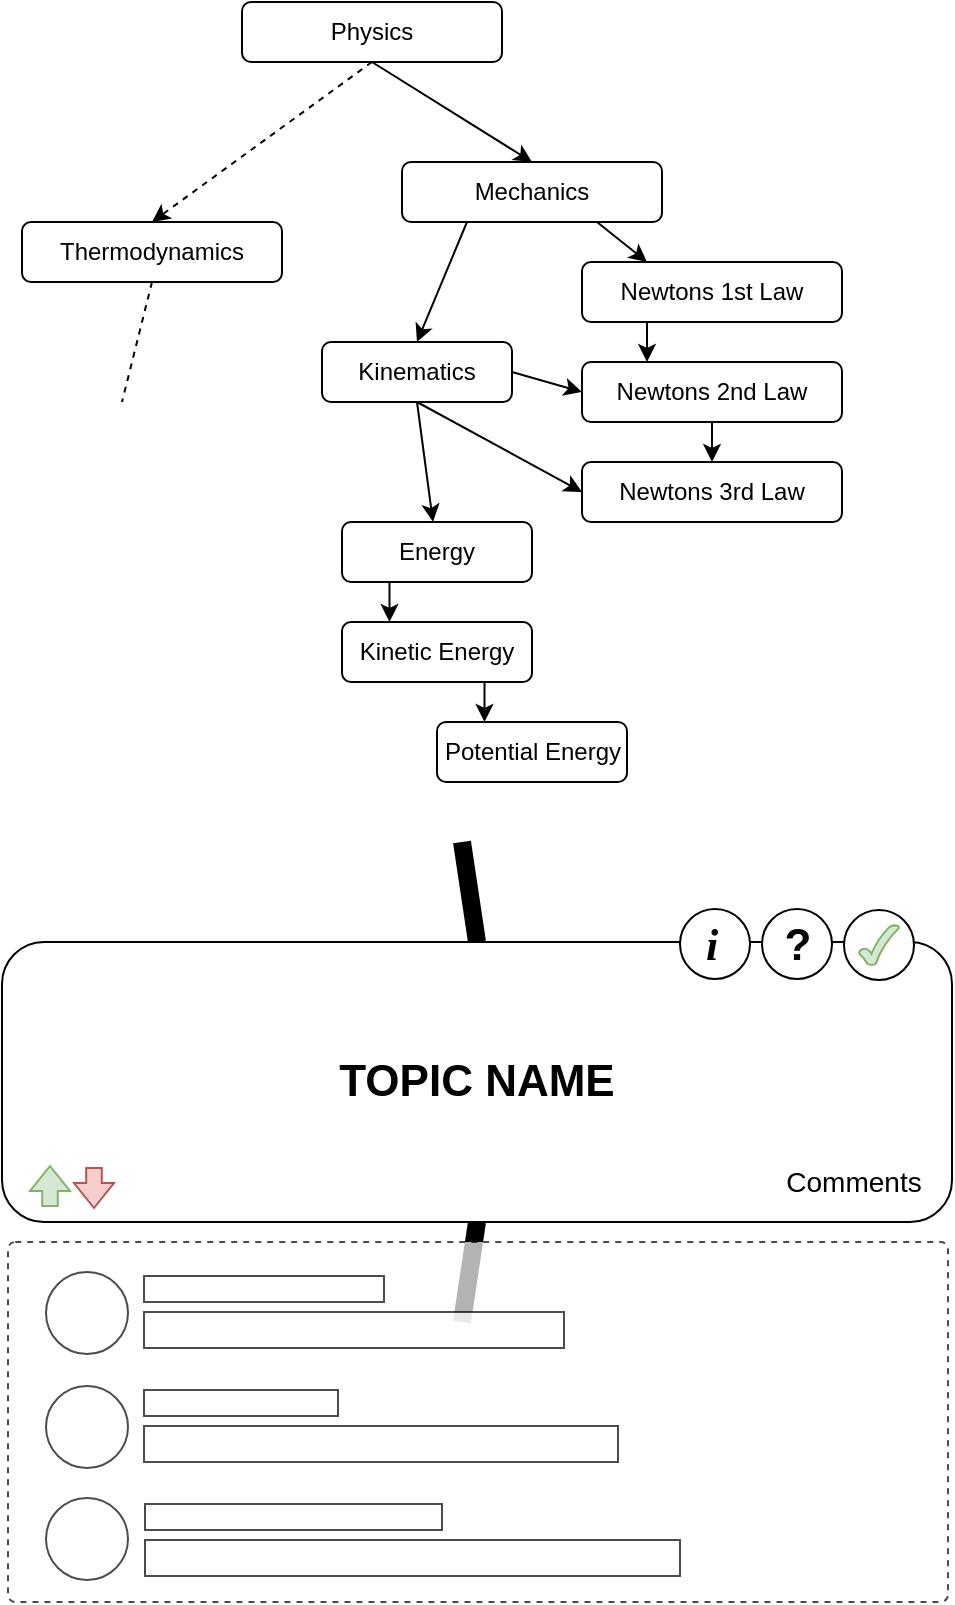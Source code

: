 <mxfile version="17.4.1" type="github"><diagram id="IirH-C7IopC_LSOAAyTo" name="Page-1"><mxGraphModel dx="1422" dy="804" grid="0" gridSize="10" guides="1" tooltips="1" connect="1" arrows="1" fold="1" page="1" pageScale="1" pageWidth="850" pageHeight="1100" math="0" shadow="0"><root><mxCell id="0"/><mxCell id="1" parent="0"/><mxCell id="vwHF3f9RObTlrLTz6CdW-9" style="edgeStyle=none;rounded=0;orthogonalLoop=1;jettySize=auto;html=1;exitX=0.75;exitY=1;exitDx=0;exitDy=0;entryX=0.25;entryY=0;entryDx=0;entryDy=0;" parent="1" source="vwHF3f9RObTlrLTz6CdW-1" target="vwHF3f9RObTlrLTz6CdW-6" edge="1"><mxGeometry relative="1" as="geometry"/></mxCell><mxCell id="vwHF3f9RObTlrLTz6CdW-14" style="edgeStyle=none;rounded=0;orthogonalLoop=1;jettySize=auto;html=1;exitX=0.25;exitY=1;exitDx=0;exitDy=0;entryX=0.5;entryY=0;entryDx=0;entryDy=0;" parent="1" source="vwHF3f9RObTlrLTz6CdW-1" target="vwHF3f9RObTlrLTz6CdW-13" edge="1"><mxGeometry relative="1" as="geometry"/></mxCell><mxCell id="vwHF3f9RObTlrLTz6CdW-1" value="Mechanics" style="rounded=1;whiteSpace=wrap;html=1;" parent="1" vertex="1"><mxGeometry x="350" y="250" width="130" height="30" as="geometry"/></mxCell><mxCell id="vwHF3f9RObTlrLTz6CdW-4" style="rounded=0;orthogonalLoop=1;jettySize=auto;html=1;exitX=0.5;exitY=1;exitDx=0;exitDy=0;entryX=0.5;entryY=0;entryDx=0;entryDy=0;dashed=1;" parent="1" source="vwHF3f9RObTlrLTz6CdW-2" target="vwHF3f9RObTlrLTz6CdW-3" edge="1"><mxGeometry relative="1" as="geometry"/></mxCell><mxCell id="vwHF3f9RObTlrLTz6CdW-5" style="edgeStyle=none;rounded=0;orthogonalLoop=1;jettySize=auto;html=1;exitX=0.5;exitY=1;exitDx=0;exitDy=0;entryX=0.5;entryY=0;entryDx=0;entryDy=0;" parent="1" source="vwHF3f9RObTlrLTz6CdW-2" target="vwHF3f9RObTlrLTz6CdW-1" edge="1"><mxGeometry relative="1" as="geometry"/></mxCell><mxCell id="vwHF3f9RObTlrLTz6CdW-2" value="Physics" style="rounded=1;whiteSpace=wrap;html=1;" parent="1" vertex="1"><mxGeometry x="270" y="170" width="130" height="30" as="geometry"/></mxCell><mxCell id="vwHF3f9RObTlrLTz6CdW-23" style="edgeStyle=none;rounded=0;orthogonalLoop=1;jettySize=auto;html=1;exitX=0.5;exitY=1;exitDx=0;exitDy=0;endArrow=none;endFill=0;dashed=1;" parent="1" source="vwHF3f9RObTlrLTz6CdW-3" edge="1"><mxGeometry relative="1" as="geometry"><mxPoint x="210" y="370" as="targetPoint"/></mxGeometry></mxCell><mxCell id="vwHF3f9RObTlrLTz6CdW-3" value="Thermodynamics" style="rounded=1;whiteSpace=wrap;html=1;" parent="1" vertex="1"><mxGeometry x="160" y="280" width="130" height="30" as="geometry"/></mxCell><mxCell id="vwHF3f9RObTlrLTz6CdW-10" style="edgeStyle=none;rounded=0;orthogonalLoop=1;jettySize=auto;html=1;exitX=0.25;exitY=1;exitDx=0;exitDy=0;entryX=0.25;entryY=0;entryDx=0;entryDy=0;" parent="1" source="vwHF3f9RObTlrLTz6CdW-6" target="vwHF3f9RObTlrLTz6CdW-7" edge="1"><mxGeometry relative="1" as="geometry"/></mxCell><mxCell id="vwHF3f9RObTlrLTz6CdW-6" value="Newtons 1st Law" style="rounded=1;whiteSpace=wrap;html=1;" parent="1" vertex="1"><mxGeometry x="440" y="300" width="130" height="30" as="geometry"/></mxCell><mxCell id="vwHF3f9RObTlrLTz6CdW-11" style="edgeStyle=none;rounded=0;orthogonalLoop=1;jettySize=auto;html=1;exitX=0.5;exitY=1;exitDx=0;exitDy=0;" parent="1" source="vwHF3f9RObTlrLTz6CdW-7" target="vwHF3f9RObTlrLTz6CdW-8" edge="1"><mxGeometry relative="1" as="geometry"/></mxCell><mxCell id="vwHF3f9RObTlrLTz6CdW-7" value="Newtons 2nd Law" style="rounded=1;whiteSpace=wrap;html=1;" parent="1" vertex="1"><mxGeometry x="440" y="350" width="130" height="30" as="geometry"/></mxCell><mxCell id="vwHF3f9RObTlrLTz6CdW-8" value="Newtons 3rd Law" style="rounded=1;whiteSpace=wrap;html=1;" parent="1" vertex="1"><mxGeometry x="440" y="400" width="130" height="30" as="geometry"/></mxCell><mxCell id="vwHF3f9RObTlrLTz6CdW-15" style="edgeStyle=none;rounded=0;orthogonalLoop=1;jettySize=auto;html=1;exitX=1;exitY=0.5;exitDx=0;exitDy=0;entryX=0;entryY=0.5;entryDx=0;entryDy=0;" parent="1" source="vwHF3f9RObTlrLTz6CdW-13" target="vwHF3f9RObTlrLTz6CdW-7" edge="1"><mxGeometry relative="1" as="geometry"/></mxCell><mxCell id="vwHF3f9RObTlrLTz6CdW-16" style="edgeStyle=none;rounded=0;orthogonalLoop=1;jettySize=auto;html=1;exitX=0.5;exitY=1;exitDx=0;exitDy=0;entryX=0;entryY=0.5;entryDx=0;entryDy=0;" parent="1" source="vwHF3f9RObTlrLTz6CdW-13" target="vwHF3f9RObTlrLTz6CdW-8" edge="1"><mxGeometry relative="1" as="geometry"/></mxCell><mxCell id="vwHF3f9RObTlrLTz6CdW-18" style="edgeStyle=none;rounded=0;orthogonalLoop=1;jettySize=auto;html=1;exitX=0.5;exitY=1;exitDx=0;exitDy=0;" parent="1" source="vwHF3f9RObTlrLTz6CdW-13" target="vwHF3f9RObTlrLTz6CdW-17" edge="1"><mxGeometry relative="1" as="geometry"/></mxCell><mxCell id="vwHF3f9RObTlrLTz6CdW-13" value="Kinematics" style="rounded=1;whiteSpace=wrap;html=1;" parent="1" vertex="1"><mxGeometry x="310" y="340" width="95" height="30" as="geometry"/></mxCell><mxCell id="vwHF3f9RObTlrLTz6CdW-21" style="edgeStyle=none;rounded=0;orthogonalLoop=1;jettySize=auto;html=1;exitX=0.25;exitY=1;exitDx=0;exitDy=0;entryX=0.25;entryY=0;entryDx=0;entryDy=0;" parent="1" source="vwHF3f9RObTlrLTz6CdW-17" target="vwHF3f9RObTlrLTz6CdW-19" edge="1"><mxGeometry relative="1" as="geometry"/></mxCell><mxCell id="vwHF3f9RObTlrLTz6CdW-17" value="Energy" style="rounded=1;whiteSpace=wrap;html=1;" parent="1" vertex="1"><mxGeometry x="320" y="430" width="95" height="30" as="geometry"/></mxCell><mxCell id="vwHF3f9RObTlrLTz6CdW-22" style="edgeStyle=none;rounded=0;orthogonalLoop=1;jettySize=auto;html=1;exitX=0.75;exitY=1;exitDx=0;exitDy=0;entryX=0.25;entryY=0;entryDx=0;entryDy=0;" parent="1" source="vwHF3f9RObTlrLTz6CdW-19" target="vwHF3f9RObTlrLTz6CdW-20" edge="1"><mxGeometry relative="1" as="geometry"/></mxCell><mxCell id="vwHF3f9RObTlrLTz6CdW-19" value="Kinetic Energy" style="rounded=1;whiteSpace=wrap;html=1;" parent="1" vertex="1"><mxGeometry x="320" y="480" width="95" height="30" as="geometry"/></mxCell><mxCell id="vwHF3f9RObTlrLTz6CdW-20" value="Potential Energy" style="rounded=1;whiteSpace=wrap;html=1;" parent="1" vertex="1"><mxGeometry x="367.5" y="530" width="95" height="30" as="geometry"/></mxCell><mxCell id="vwHF3f9RObTlrLTz6CdW-25" style="edgeStyle=none;rounded=0;orthogonalLoop=1;jettySize=auto;html=1;exitX=0.5;exitY=1;exitDx=0;exitDy=0;endArrow=none;endFill=0;strokeWidth=9;" parent="1" source="vwHF3f9RObTlrLTz6CdW-24" edge="1"><mxGeometry relative="1" as="geometry"><mxPoint x="380" y="830" as="targetPoint"/></mxGeometry></mxCell><mxCell id="vwHF3f9RObTlrLTz6CdW-26" style="edgeStyle=none;rounded=0;orthogonalLoop=1;jettySize=auto;html=1;exitX=0.5;exitY=0;exitDx=0;exitDy=0;endArrow=none;endFill=0;strokeWidth=9;" parent="1" source="vwHF3f9RObTlrLTz6CdW-24" edge="1"><mxGeometry relative="1" as="geometry"><mxPoint x="380" y="590" as="targetPoint"/></mxGeometry></mxCell><mxCell id="vwHF3f9RObTlrLTz6CdW-24" value="&lt;b&gt;&lt;font style=&quot;font-size: 22px&quot;&gt;TOPIC NAME&lt;/font&gt;&lt;/b&gt;" style="rounded=1;whiteSpace=wrap;html=1;" parent="1" vertex="1"><mxGeometry x="150" y="640" width="475" height="140" as="geometry"/></mxCell><mxCell id="vwHF3f9RObTlrLTz6CdW-28" value="" style="ellipse;whiteSpace=wrap;html=1;aspect=fixed;" parent="1" vertex="1"><mxGeometry x="571" y="624" width="35" height="35" as="geometry"/></mxCell><mxCell id="vwHF3f9RObTlrLTz6CdW-29" value="" style="verticalLabelPosition=bottom;verticalAlign=top;html=1;shape=mxgraph.basic.tick;fillColor=#d5e8d4;strokeColor=#82b366;" parent="1" vertex="1"><mxGeometry x="578.5" y="631.5" width="20" height="20" as="geometry"/></mxCell><mxCell id="vwHF3f9RObTlrLTz6CdW-31" value="" style="ellipse;whiteSpace=wrap;html=1;aspect=fixed;" parent="1" vertex="1"><mxGeometry x="489" y="623.5" width="35" height="35" as="geometry"/></mxCell><mxCell id="vwHF3f9RObTlrLTz6CdW-32" value="" style="ellipse;whiteSpace=wrap;html=1;aspect=fixed;" parent="1" vertex="1"><mxGeometry x="530" y="623.5" width="35" height="35" as="geometry"/></mxCell><mxCell id="vwHF3f9RObTlrLTz6CdW-33" value="?" style="text;html=1;strokeColor=none;fillColor=none;align=center;verticalAlign=middle;whiteSpace=wrap;rounded=0;fontSize=22;fontStyle=1" parent="1" vertex="1"><mxGeometry x="518" y="627" width="60" height="30" as="geometry"/></mxCell><mxCell id="vwHF3f9RObTlrLTz6CdW-34" value="&lt;i&gt;&lt;font face=&quot;Georgia&quot;&gt;&lt;b&gt;i&lt;/b&gt;&lt;/font&gt;&lt;/i&gt;" style="text;html=1;strokeColor=none;fillColor=none;align=center;verticalAlign=middle;whiteSpace=wrap;rounded=0;fontSize=22;" parent="1" vertex="1"><mxGeometry x="475" y="627" width="60" height="30" as="geometry"/></mxCell><mxCell id="vwHF3f9RObTlrLTz6CdW-35" value="" style="html=1;shadow=0;dashed=0;align=center;verticalAlign=middle;shape=mxgraph.arrows2.arrow;dy=0.61;dx=12.5;direction=north;notch=0;fontFamily=Georgia;fontSize=22;fillColor=#d5e8d4;strokeColor=#82b366;" parent="1" vertex="1"><mxGeometry x="164" y="752" width="20" height="20" as="geometry"/></mxCell><mxCell id="vwHF3f9RObTlrLTz6CdW-36" value="" style="html=1;shadow=0;dashed=0;align=center;verticalAlign=middle;shape=mxgraph.arrows2.arrow;dy=0.61;dx=12.5;direction=north;notch=0;fontFamily=Georgia;fontSize=22;fillColor=#f8cecc;strokeColor=#b85450;rotation=-180;" parent="1" vertex="1"><mxGeometry x="186" y="753" width="20" height="20" as="geometry"/></mxCell><mxCell id="vwHF3f9RObTlrLTz6CdW-37" value="&lt;font face=&quot;Helvetica&quot; style=&quot;font-size: 14px&quot;&gt;Comments&lt;/font&gt;" style="text;html=1;strokeColor=none;fillColor=none;align=center;verticalAlign=middle;whiteSpace=wrap;rounded=0;fontFamily=Georgia;fontSize=22;" parent="1" vertex="1"><mxGeometry x="546" y="743" width="60" height="30" as="geometry"/></mxCell><mxCell id="vwHF3f9RObTlrLTz6CdW-38" value="" style="rounded=1;whiteSpace=wrap;html=1;fontFamily=Helvetica;fontSize=14;arcSize=2;fillColor=default;gradientColor=none;dashed=1;glass=0;opacity=70;" parent="1" vertex="1"><mxGeometry x="153" y="790" width="470" height="180" as="geometry"/></mxCell><mxCell id="vwHF3f9RObTlrLTz6CdW-40" value="" style="ellipse;whiteSpace=wrap;html=1;aspect=fixed;glass=0;fontFamily=Helvetica;fontSize=14;opacity=70;" parent="1" vertex="1"><mxGeometry x="172" y="805" width="41" height="41" as="geometry"/></mxCell><mxCell id="vwHF3f9RObTlrLTz6CdW-41" value="" style="ellipse;whiteSpace=wrap;html=1;aspect=fixed;glass=0;fontFamily=Helvetica;fontSize=14;opacity=70;" parent="1" vertex="1"><mxGeometry x="172" y="862" width="41" height="41" as="geometry"/></mxCell><mxCell id="vwHF3f9RObTlrLTz6CdW-42" value="" style="ellipse;whiteSpace=wrap;html=1;aspect=fixed;glass=0;fontFamily=Helvetica;fontSize=14;opacity=70;" parent="1" vertex="1"><mxGeometry x="172" y="918" width="41" height="41" as="geometry"/></mxCell><mxCell id="vwHF3f9RObTlrLTz6CdW-43" value="" style="rounded=0;whiteSpace=wrap;html=1;glass=0;fontFamily=Helvetica;fontSize=14;fillColor=default;gradientColor=none;opacity=70;" parent="1" vertex="1"><mxGeometry x="221" y="807" width="120" height="13" as="geometry"/></mxCell><mxCell id="vwHF3f9RObTlrLTz6CdW-44" value="" style="rounded=0;whiteSpace=wrap;html=1;glass=0;fontFamily=Helvetica;fontSize=14;fillColor=default;gradientColor=none;opacity=70;" parent="1" vertex="1"><mxGeometry x="221" y="825" width="210" height="18" as="geometry"/></mxCell><mxCell id="vwHF3f9RObTlrLTz6CdW-45" value="" style="rounded=0;whiteSpace=wrap;html=1;glass=0;fontFamily=Helvetica;fontSize=14;fillColor=default;gradientColor=none;opacity=70;" parent="1" vertex="1"><mxGeometry x="221" y="864" width="97" height="13" as="geometry"/></mxCell><mxCell id="vwHF3f9RObTlrLTz6CdW-46" value="" style="rounded=0;whiteSpace=wrap;html=1;glass=0;fontFamily=Helvetica;fontSize=14;fillColor=default;gradientColor=none;opacity=70;" parent="1" vertex="1"><mxGeometry x="221" y="882" width="237" height="18" as="geometry"/></mxCell><mxCell id="vwHF3f9RObTlrLTz6CdW-47" value="" style="rounded=0;whiteSpace=wrap;html=1;glass=0;fontFamily=Helvetica;fontSize=14;fillColor=default;gradientColor=none;opacity=70;" parent="1" vertex="1"><mxGeometry x="221.5" y="939" width="267.5" height="18" as="geometry"/></mxCell><mxCell id="vwHF3f9RObTlrLTz6CdW-48" value="" style="rounded=0;whiteSpace=wrap;html=1;glass=0;fontFamily=Helvetica;fontSize=14;fillColor=default;gradientColor=none;opacity=70;" parent="1" vertex="1"><mxGeometry x="221.5" y="921" width="148.5" height="13" as="geometry"/></mxCell></root></mxGraphModel></diagram></mxfile>